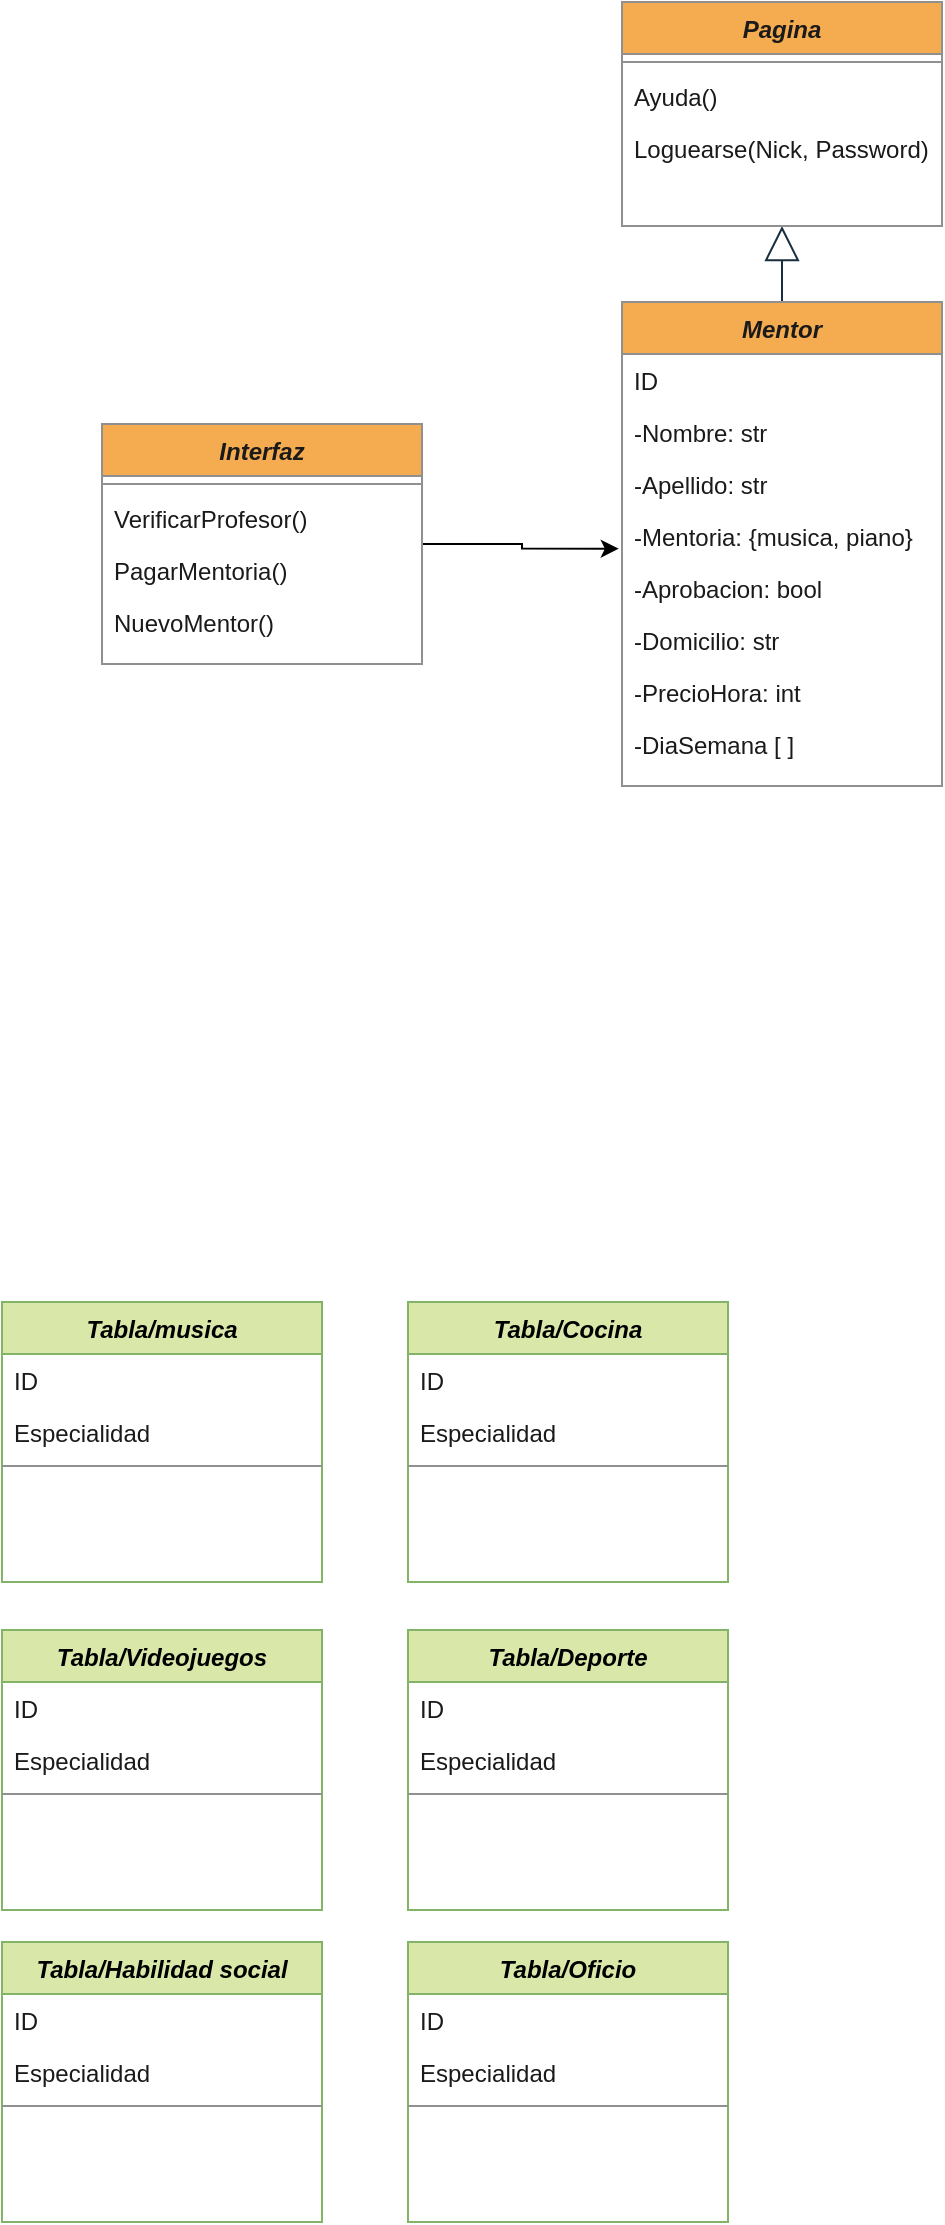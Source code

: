 <mxfile version="20.8.16" type="device"><diagram id="C5RBs43oDa-KdzZeNtuy" name="Page-1"><mxGraphModel dx="1100" dy="665" grid="1" gridSize="10" guides="1" tooltips="1" connect="1" arrows="1" fold="1" page="1" pageScale="1" pageWidth="827" pageHeight="1169" math="0" shadow="0"><root><mxCell id="WIyWlLk6GJQsqaUBKTNV-0"/><mxCell id="WIyWlLk6GJQsqaUBKTNV-1" parent="WIyWlLk6GJQsqaUBKTNV-0"/><mxCell id="ZkC7I2p3yPNjrSiGixDt-23" style="edgeStyle=orthogonalEdgeStyle;orthogonalLoop=1;jettySize=auto;html=1;strokeColor=#182E3E;fontColor=#1A1A1A;entryX=0.5;entryY=1;entryDx=0;entryDy=0;endArrow=block;endFill=0;strokeWidth=1;endSize=15;exitX=0.5;exitY=0;exitDx=0;exitDy=0;rounded=0;" parent="WIyWlLk6GJQsqaUBKTNV-1" source="zkfFHV4jXpPFQw0GAbJ--0" target="ZkC7I2p3yPNjrSiGixDt-15" edge="1"><mxGeometry relative="1" as="geometry"><mxPoint x="340" y="160" as="targetPoint"/><Array as="points"><mxPoint x="440" y="180"/><mxPoint x="440" y="180"/></Array></mxGeometry></mxCell><mxCell id="zkfFHV4jXpPFQw0GAbJ--0" value="Mentor" style="swimlane;fontStyle=3;align=center;verticalAlign=top;childLayout=stackLayout;horizontal=1;startSize=26;horizontalStack=0;resizeParent=1;resizeLast=0;collapsible=1;marginBottom=0;rounded=0;shadow=0;strokeWidth=1;labelBackgroundColor=none;fillColor=#F5AB50;strokeColor=#909090;fontColor=#1A1A1A;" parent="WIyWlLk6GJQsqaUBKTNV-1" vertex="1"><mxGeometry x="360" y="160" width="160" height="242" as="geometry"><mxRectangle x="230" y="140" width="160" height="26" as="alternateBounds"/></mxGeometry></mxCell><mxCell id="mB9PSJ2_aSpdvWSj_q7_-23" value="ID" style="text;align=left;verticalAlign=top;spacingLeft=4;spacingRight=4;overflow=hidden;rotatable=0;points=[[0,0.5],[1,0.5]];portConstraint=eastwest;labelBackgroundColor=none;fontColor=#1A1A1A;" parent="zkfFHV4jXpPFQw0GAbJ--0" vertex="1"><mxGeometry y="26" width="160" height="26" as="geometry"/></mxCell><mxCell id="zkfFHV4jXpPFQw0GAbJ--1" value="-Nombre: str" style="text;align=left;verticalAlign=top;spacingLeft=4;spacingRight=4;overflow=hidden;rotatable=0;points=[[0,0.5],[1,0.5]];portConstraint=eastwest;labelBackgroundColor=none;fontColor=#1A1A1A;" parent="zkfFHV4jXpPFQw0GAbJ--0" vertex="1"><mxGeometry y="52" width="160" height="26" as="geometry"/></mxCell><mxCell id="ZkC7I2p3yPNjrSiGixDt-7" value="-Apellido: str" style="text;align=left;verticalAlign=top;spacingLeft=4;spacingRight=4;overflow=hidden;rotatable=0;points=[[0,0.5],[1,0.5]];portConstraint=eastwest;rounded=0;shadow=0;html=0;labelBackgroundColor=none;fontColor=#1A1A1A;" parent="zkfFHV4jXpPFQw0GAbJ--0" vertex="1"><mxGeometry y="78" width="160" height="26" as="geometry"/></mxCell><mxCell id="rtDkh-K6iI7hykQaBmqu-27" value="-Mentoria: {musica, piano}" style="text;align=left;verticalAlign=top;spacingLeft=4;spacingRight=4;overflow=hidden;rotatable=0;points=[[0,0.5],[1,0.5]];portConstraint=eastwest;rounded=0;shadow=0;html=0;labelBackgroundColor=none;fontColor=#1A1A1A;" parent="zkfFHV4jXpPFQw0GAbJ--0" vertex="1"><mxGeometry y="104" width="160" height="26" as="geometry"/></mxCell><mxCell id="ZkC7I2p3yPNjrSiGixDt-5" value="-Aprobacion: bool" style="text;align=left;verticalAlign=top;spacingLeft=4;spacingRight=4;overflow=hidden;rotatable=0;points=[[0,0.5],[1,0.5]];portConstraint=eastwest;rounded=0;shadow=0;html=0;labelBackgroundColor=none;fontColor=#1A1A1A;" parent="zkfFHV4jXpPFQw0GAbJ--0" vertex="1"><mxGeometry y="130" width="160" height="26" as="geometry"/></mxCell><mxCell id="zkfFHV4jXpPFQw0GAbJ--2" value="-Domicilio: str" style="text;align=left;verticalAlign=top;spacingLeft=4;spacingRight=4;overflow=hidden;rotatable=0;points=[[0,0.5],[1,0.5]];portConstraint=eastwest;rounded=0;shadow=0;html=0;labelBackgroundColor=none;fontColor=#1A1A1A;" parent="zkfFHV4jXpPFQw0GAbJ--0" vertex="1"><mxGeometry y="156" width="160" height="26" as="geometry"/></mxCell><mxCell id="zkfFHV4jXpPFQw0GAbJ--3" value="-PrecioHora: int" style="text;align=left;verticalAlign=top;spacingLeft=4;spacingRight=4;overflow=hidden;rotatable=0;points=[[0,0.5],[1,0.5]];portConstraint=eastwest;rounded=0;shadow=0;html=0;labelBackgroundColor=none;fontColor=#1A1A1A;" parent="zkfFHV4jXpPFQw0GAbJ--0" vertex="1"><mxGeometry y="182" width="160" height="26" as="geometry"/></mxCell><mxCell id="ZkC7I2p3yPNjrSiGixDt-8" value="-DiaSemana [ ]" style="text;align=left;verticalAlign=top;spacingLeft=4;spacingRight=4;overflow=hidden;rotatable=0;points=[[0,0.5],[1,0.5]];portConstraint=eastwest;rounded=0;shadow=0;html=0;labelBackgroundColor=none;fontColor=#1A1A1A;" parent="zkfFHV4jXpPFQw0GAbJ--0" vertex="1"><mxGeometry y="208" width="160" height="26" as="geometry"/></mxCell><mxCell id="ZkC7I2p3yPNjrSiGixDt-15" value="Pagina" style="swimlane;fontStyle=3;align=center;verticalAlign=top;childLayout=stackLayout;horizontal=1;startSize=26;horizontalStack=0;resizeParent=1;resizeLast=0;collapsible=1;marginBottom=0;rounded=0;shadow=0;strokeWidth=1;labelBackgroundColor=none;fillColor=#F5AB50;strokeColor=#909090;fontColor=#1A1A1A;glass=0;" parent="WIyWlLk6GJQsqaUBKTNV-1" vertex="1"><mxGeometry x="360" y="10" width="160" height="112" as="geometry"><mxRectangle x="220" y="120" width="160" height="26" as="alternateBounds"/></mxGeometry></mxCell><mxCell id="ZkC7I2p3yPNjrSiGixDt-19" value="" style="line;html=1;strokeWidth=1;align=left;verticalAlign=middle;spacingTop=-1;spacingLeft=3;spacingRight=3;rotatable=0;labelPosition=right;points=[];portConstraint=eastwest;labelBackgroundColor=none;fillColor=#F5AB50;strokeColor=#909090;fontColor=#1A1A1A;" parent="ZkC7I2p3yPNjrSiGixDt-15" vertex="1"><mxGeometry y="26" width="160" height="8" as="geometry"/></mxCell><mxCell id="ZkC7I2p3yPNjrSiGixDt-21" value="Ayuda()" style="text;align=left;verticalAlign=top;spacingLeft=4;spacingRight=4;overflow=hidden;rotatable=0;points=[[0,0.5],[1,0.5]];portConstraint=eastwest;labelBackgroundColor=none;fontColor=#1A1A1A;" parent="ZkC7I2p3yPNjrSiGixDt-15" vertex="1"><mxGeometry y="34" width="160" height="26" as="geometry"/></mxCell><mxCell id="Ep1qL_DLQDcQENb1M6VM-0" value="Loguearse(Nick, Password)" style="text;align=left;verticalAlign=top;spacingLeft=4;spacingRight=4;overflow=hidden;rotatable=0;points=[[0,0.5],[1,0.5]];portConstraint=eastwest;labelBackgroundColor=none;fontColor=#1A1A1A;" vertex="1" parent="ZkC7I2p3yPNjrSiGixDt-15"><mxGeometry y="60" width="160" height="26" as="geometry"/></mxCell><mxCell id="rtDkh-K6iI7hykQaBmqu-2" value="Tabla/musica" style="swimlane;fontStyle=3;align=center;verticalAlign=top;childLayout=stackLayout;horizontal=1;startSize=26;horizontalStack=0;resizeParent=1;resizeLast=0;collapsible=1;marginBottom=0;rounded=0;shadow=0;strokeWidth=1;labelBackgroundColor=none;fillColor=#D9E8A9;strokeColor=#82b366;" parent="WIyWlLk6GJQsqaUBKTNV-1" vertex="1"><mxGeometry x="50" y="660" width="160" height="140" as="geometry"><mxRectangle x="230" y="140" width="160" height="26" as="alternateBounds"/></mxGeometry></mxCell><mxCell id="rtDkh-K6iI7hykQaBmqu-3" value="ID" style="text;align=left;verticalAlign=top;spacingLeft=4;spacingRight=4;overflow=hidden;rotatable=0;points=[[0,0.5],[1,0.5]];portConstraint=eastwest;labelBackgroundColor=none;fontColor=#1A1A1A;" parent="rtDkh-K6iI7hykQaBmqu-2" vertex="1"><mxGeometry y="26" width="160" height="26" as="geometry"/></mxCell><mxCell id="rtDkh-K6iI7hykQaBmqu-4" value="Especialidad" style="text;align=left;verticalAlign=top;spacingLeft=4;spacingRight=4;overflow=hidden;rotatable=0;points=[[0,0.5],[1,0.5]];portConstraint=eastwest;labelBackgroundColor=none;fontColor=#1A1A1A;" parent="rtDkh-K6iI7hykQaBmqu-2" vertex="1"><mxGeometry y="52" width="160" height="26" as="geometry"/></mxCell><mxCell id="rtDkh-K6iI7hykQaBmqu-5" value="" style="line;html=1;strokeWidth=1;align=left;verticalAlign=middle;spacingTop=-1;spacingLeft=3;spacingRight=3;rotatable=0;labelPosition=right;points=[];portConstraint=eastwest;labelBackgroundColor=none;fillColor=#F5AB50;strokeColor=#909090;fontColor=#1A1A1A;" parent="rtDkh-K6iI7hykQaBmqu-2" vertex="1"><mxGeometry y="78" width="160" height="8" as="geometry"/></mxCell><mxCell id="rtDkh-K6iI7hykQaBmqu-6" value="Tabla/Cocina" style="swimlane;fontStyle=3;align=center;verticalAlign=top;childLayout=stackLayout;horizontal=1;startSize=26;horizontalStack=0;resizeParent=1;resizeLast=0;collapsible=1;marginBottom=0;rounded=0;shadow=0;strokeWidth=1;labelBackgroundColor=none;fillColor=#D9E8A9;strokeColor=#82b366;" parent="WIyWlLk6GJQsqaUBKTNV-1" vertex="1"><mxGeometry x="253" y="660" width="160" height="140" as="geometry"><mxRectangle x="230" y="140" width="160" height="26" as="alternateBounds"/></mxGeometry></mxCell><mxCell id="rtDkh-K6iI7hykQaBmqu-7" value="ID" style="text;align=left;verticalAlign=top;spacingLeft=4;spacingRight=4;overflow=hidden;rotatable=0;points=[[0,0.5],[1,0.5]];portConstraint=eastwest;labelBackgroundColor=none;fontColor=#1A1A1A;" parent="rtDkh-K6iI7hykQaBmqu-6" vertex="1"><mxGeometry y="26" width="160" height="26" as="geometry"/></mxCell><mxCell id="rtDkh-K6iI7hykQaBmqu-8" value="Especialidad" style="text;align=left;verticalAlign=top;spacingLeft=4;spacingRight=4;overflow=hidden;rotatable=0;points=[[0,0.5],[1,0.5]];portConstraint=eastwest;labelBackgroundColor=none;fontColor=#1A1A1A;" parent="rtDkh-K6iI7hykQaBmqu-6" vertex="1"><mxGeometry y="52" width="160" height="26" as="geometry"/></mxCell><mxCell id="rtDkh-K6iI7hykQaBmqu-9" value="" style="line;html=1;strokeWidth=1;align=left;verticalAlign=middle;spacingTop=-1;spacingLeft=3;spacingRight=3;rotatable=0;labelPosition=right;points=[];portConstraint=eastwest;labelBackgroundColor=none;fillColor=#F5AB50;strokeColor=#909090;fontColor=#1A1A1A;" parent="rtDkh-K6iI7hykQaBmqu-6" vertex="1"><mxGeometry y="78" width="160" height="8" as="geometry"/></mxCell><mxCell id="rtDkh-K6iI7hykQaBmqu-10" value="Tabla/Videojuegos" style="swimlane;fontStyle=3;align=center;verticalAlign=top;childLayout=stackLayout;horizontal=1;startSize=26;horizontalStack=0;resizeParent=1;resizeLast=0;collapsible=1;marginBottom=0;rounded=0;shadow=0;strokeWidth=1;labelBackgroundColor=none;fillColor=#D9E8A9;strokeColor=#82b366;" parent="WIyWlLk6GJQsqaUBKTNV-1" vertex="1"><mxGeometry x="50" y="824" width="160" height="140" as="geometry"><mxRectangle x="230" y="140" width="160" height="26" as="alternateBounds"/></mxGeometry></mxCell><mxCell id="rtDkh-K6iI7hykQaBmqu-11" value="ID" style="text;align=left;verticalAlign=top;spacingLeft=4;spacingRight=4;overflow=hidden;rotatable=0;points=[[0,0.5],[1,0.5]];portConstraint=eastwest;labelBackgroundColor=none;fontColor=#1A1A1A;" parent="rtDkh-K6iI7hykQaBmqu-10" vertex="1"><mxGeometry y="26" width="160" height="26" as="geometry"/></mxCell><mxCell id="rtDkh-K6iI7hykQaBmqu-12" value="Especialidad" style="text;align=left;verticalAlign=top;spacingLeft=4;spacingRight=4;overflow=hidden;rotatable=0;points=[[0,0.5],[1,0.5]];portConstraint=eastwest;labelBackgroundColor=none;fontColor=#1A1A1A;" parent="rtDkh-K6iI7hykQaBmqu-10" vertex="1"><mxGeometry y="52" width="160" height="26" as="geometry"/></mxCell><mxCell id="rtDkh-K6iI7hykQaBmqu-13" value="" style="line;html=1;strokeWidth=1;align=left;verticalAlign=middle;spacingTop=-1;spacingLeft=3;spacingRight=3;rotatable=0;labelPosition=right;points=[];portConstraint=eastwest;labelBackgroundColor=none;fillColor=#F5AB50;strokeColor=#909090;fontColor=#1A1A1A;" parent="rtDkh-K6iI7hykQaBmqu-10" vertex="1"><mxGeometry y="78" width="160" height="8" as="geometry"/></mxCell><mxCell id="rtDkh-K6iI7hykQaBmqu-14" value="Tabla/Deporte" style="swimlane;fontStyle=3;align=center;verticalAlign=top;childLayout=stackLayout;horizontal=1;startSize=26;horizontalStack=0;resizeParent=1;resizeLast=0;collapsible=1;marginBottom=0;rounded=0;shadow=0;strokeWidth=1;labelBackgroundColor=none;fillColor=#D9E8A9;strokeColor=#82b366;" parent="WIyWlLk6GJQsqaUBKTNV-1" vertex="1"><mxGeometry x="253" y="824" width="160" height="140" as="geometry"><mxRectangle x="230" y="140" width="160" height="26" as="alternateBounds"/></mxGeometry></mxCell><mxCell id="rtDkh-K6iI7hykQaBmqu-15" value="ID" style="text;align=left;verticalAlign=top;spacingLeft=4;spacingRight=4;overflow=hidden;rotatable=0;points=[[0,0.5],[1,0.5]];portConstraint=eastwest;labelBackgroundColor=none;fontColor=#1A1A1A;" parent="rtDkh-K6iI7hykQaBmqu-14" vertex="1"><mxGeometry y="26" width="160" height="26" as="geometry"/></mxCell><mxCell id="rtDkh-K6iI7hykQaBmqu-16" value="Especialidad" style="text;align=left;verticalAlign=top;spacingLeft=4;spacingRight=4;overflow=hidden;rotatable=0;points=[[0,0.5],[1,0.5]];portConstraint=eastwest;labelBackgroundColor=none;fontColor=#1A1A1A;" parent="rtDkh-K6iI7hykQaBmqu-14" vertex="1"><mxGeometry y="52" width="160" height="26" as="geometry"/></mxCell><mxCell id="rtDkh-K6iI7hykQaBmqu-17" value="" style="line;html=1;strokeWidth=1;align=left;verticalAlign=middle;spacingTop=-1;spacingLeft=3;spacingRight=3;rotatable=0;labelPosition=right;points=[];portConstraint=eastwest;labelBackgroundColor=none;fillColor=#F5AB50;strokeColor=#909090;fontColor=#1A1A1A;" parent="rtDkh-K6iI7hykQaBmqu-14" vertex="1"><mxGeometry y="78" width="160" height="8" as="geometry"/></mxCell><mxCell id="rtDkh-K6iI7hykQaBmqu-18" value="Tabla/Habilidad social" style="swimlane;fontStyle=3;align=center;verticalAlign=top;childLayout=stackLayout;horizontal=1;startSize=26;horizontalStack=0;resizeParent=1;resizeLast=0;collapsible=1;marginBottom=0;rounded=0;shadow=0;strokeWidth=1;labelBackgroundColor=none;fillColor=#D9E8A9;strokeColor=#82b366;" parent="WIyWlLk6GJQsqaUBKTNV-1" vertex="1"><mxGeometry x="50" y="980" width="160" height="140" as="geometry"><mxRectangle x="230" y="140" width="160" height="26" as="alternateBounds"/></mxGeometry></mxCell><mxCell id="rtDkh-K6iI7hykQaBmqu-19" value="ID" style="text;align=left;verticalAlign=top;spacingLeft=4;spacingRight=4;overflow=hidden;rotatable=0;points=[[0,0.5],[1,0.5]];portConstraint=eastwest;labelBackgroundColor=none;fontColor=#1A1A1A;" parent="rtDkh-K6iI7hykQaBmqu-18" vertex="1"><mxGeometry y="26" width="160" height="26" as="geometry"/></mxCell><mxCell id="rtDkh-K6iI7hykQaBmqu-20" value="Especialidad" style="text;align=left;verticalAlign=top;spacingLeft=4;spacingRight=4;overflow=hidden;rotatable=0;points=[[0,0.5],[1,0.5]];portConstraint=eastwest;labelBackgroundColor=none;fontColor=#1A1A1A;" parent="rtDkh-K6iI7hykQaBmqu-18" vertex="1"><mxGeometry y="52" width="160" height="26" as="geometry"/></mxCell><mxCell id="rtDkh-K6iI7hykQaBmqu-21" value="" style="line;html=1;strokeWidth=1;align=left;verticalAlign=middle;spacingTop=-1;spacingLeft=3;spacingRight=3;rotatable=0;labelPosition=right;points=[];portConstraint=eastwest;labelBackgroundColor=none;fillColor=#F5AB50;strokeColor=#909090;fontColor=#1A1A1A;" parent="rtDkh-K6iI7hykQaBmqu-18" vertex="1"><mxGeometry y="78" width="160" height="8" as="geometry"/></mxCell><mxCell id="rtDkh-K6iI7hykQaBmqu-22" value="Tabla/Oficio" style="swimlane;fontStyle=3;align=center;verticalAlign=top;childLayout=stackLayout;horizontal=1;startSize=26;horizontalStack=0;resizeParent=1;resizeLast=0;collapsible=1;marginBottom=0;rounded=0;shadow=0;strokeWidth=1;labelBackgroundColor=none;fillColor=#D9E8A9;strokeColor=#82b366;" parent="WIyWlLk6GJQsqaUBKTNV-1" vertex="1"><mxGeometry x="253" y="980" width="160" height="140" as="geometry"><mxRectangle x="230" y="140" width="160" height="26" as="alternateBounds"/></mxGeometry></mxCell><mxCell id="rtDkh-K6iI7hykQaBmqu-23" value="ID" style="text;align=left;verticalAlign=top;spacingLeft=4;spacingRight=4;overflow=hidden;rotatable=0;points=[[0,0.5],[1,0.5]];portConstraint=eastwest;labelBackgroundColor=none;fontColor=#1A1A1A;" parent="rtDkh-K6iI7hykQaBmqu-22" vertex="1"><mxGeometry y="26" width="160" height="26" as="geometry"/></mxCell><mxCell id="rtDkh-K6iI7hykQaBmqu-24" value="Especialidad" style="text;align=left;verticalAlign=top;spacingLeft=4;spacingRight=4;overflow=hidden;rotatable=0;points=[[0,0.5],[1,0.5]];portConstraint=eastwest;labelBackgroundColor=none;fontColor=#1A1A1A;" parent="rtDkh-K6iI7hykQaBmqu-22" vertex="1"><mxGeometry y="52" width="160" height="26" as="geometry"/></mxCell><mxCell id="rtDkh-K6iI7hykQaBmqu-25" value="" style="line;html=1;strokeWidth=1;align=left;verticalAlign=middle;spacingTop=-1;spacingLeft=3;spacingRight=3;rotatable=0;labelPosition=right;points=[];portConstraint=eastwest;labelBackgroundColor=none;fillColor=#F5AB50;strokeColor=#909090;fontColor=#1A1A1A;" parent="rtDkh-K6iI7hykQaBmqu-22" vertex="1"><mxGeometry y="78" width="160" height="8" as="geometry"/></mxCell><mxCell id="rtDkh-K6iI7hykQaBmqu-42" style="edgeStyle=orthogonalEdgeStyle;rounded=0;orthogonalLoop=1;jettySize=auto;html=1;entryX=-0.01;entryY=0.744;entryDx=0;entryDy=0;entryPerimeter=0;" parent="WIyWlLk6GJQsqaUBKTNV-1" source="rtDkh-K6iI7hykQaBmqu-29" target="rtDkh-K6iI7hykQaBmqu-27" edge="1"><mxGeometry relative="1" as="geometry"/></mxCell><mxCell id="rtDkh-K6iI7hykQaBmqu-29" value="Interfaz" style="swimlane;fontStyle=3;align=center;verticalAlign=top;childLayout=stackLayout;horizontal=1;startSize=26;horizontalStack=0;resizeParent=1;resizeLast=0;collapsible=1;marginBottom=0;rounded=0;shadow=0;strokeWidth=1;labelBackgroundColor=none;fillColor=#F5AB50;strokeColor=#909090;fontColor=#1A1A1A;" parent="WIyWlLk6GJQsqaUBKTNV-1" vertex="1"><mxGeometry x="100" y="221" width="160" height="120" as="geometry"><mxRectangle x="230" y="140" width="160" height="26" as="alternateBounds"/></mxGeometry></mxCell><mxCell id="rtDkh-K6iI7hykQaBmqu-38" value="" style="line;html=1;strokeWidth=1;align=left;verticalAlign=middle;spacingTop=-1;spacingLeft=3;spacingRight=3;rotatable=0;labelPosition=right;points=[];portConstraint=eastwest;labelBackgroundColor=none;fillColor=#F5AB50;strokeColor=#909090;fontColor=#1A1A1A;" parent="rtDkh-K6iI7hykQaBmqu-29" vertex="1"><mxGeometry y="26" width="160" height="8" as="geometry"/></mxCell><mxCell id="rtDkh-K6iI7hykQaBmqu-39" value="VerificarProfesor()" style="text;align=left;verticalAlign=top;spacingLeft=4;spacingRight=4;overflow=hidden;rotatable=0;points=[[0,0.5],[1,0.5]];portConstraint=eastwest;labelBackgroundColor=none;fontColor=#1A1A1A;" parent="rtDkh-K6iI7hykQaBmqu-29" vertex="1"><mxGeometry y="34" width="160" height="26" as="geometry"/></mxCell><mxCell id="rtDkh-K6iI7hykQaBmqu-40" value="PagarMentoria()" style="text;align=left;verticalAlign=top;spacingLeft=4;spacingRight=4;overflow=hidden;rotatable=0;points=[[0,0.5],[1,0.5]];portConstraint=eastwest;labelBackgroundColor=none;fontColor=#1A1A1A;" parent="rtDkh-K6iI7hykQaBmqu-29" vertex="1"><mxGeometry y="60" width="160" height="26" as="geometry"/></mxCell><mxCell id="rtDkh-K6iI7hykQaBmqu-41" value="NuevoMentor()" style="text;align=left;verticalAlign=top;spacingLeft=4;spacingRight=4;overflow=hidden;rotatable=0;points=[[0,0.5],[1,0.5]];portConstraint=eastwest;labelBackgroundColor=none;fontColor=#1A1A1A;" parent="rtDkh-K6iI7hykQaBmqu-29" vertex="1"><mxGeometry y="86" width="160" height="26" as="geometry"/></mxCell></root></mxGraphModel></diagram></mxfile>